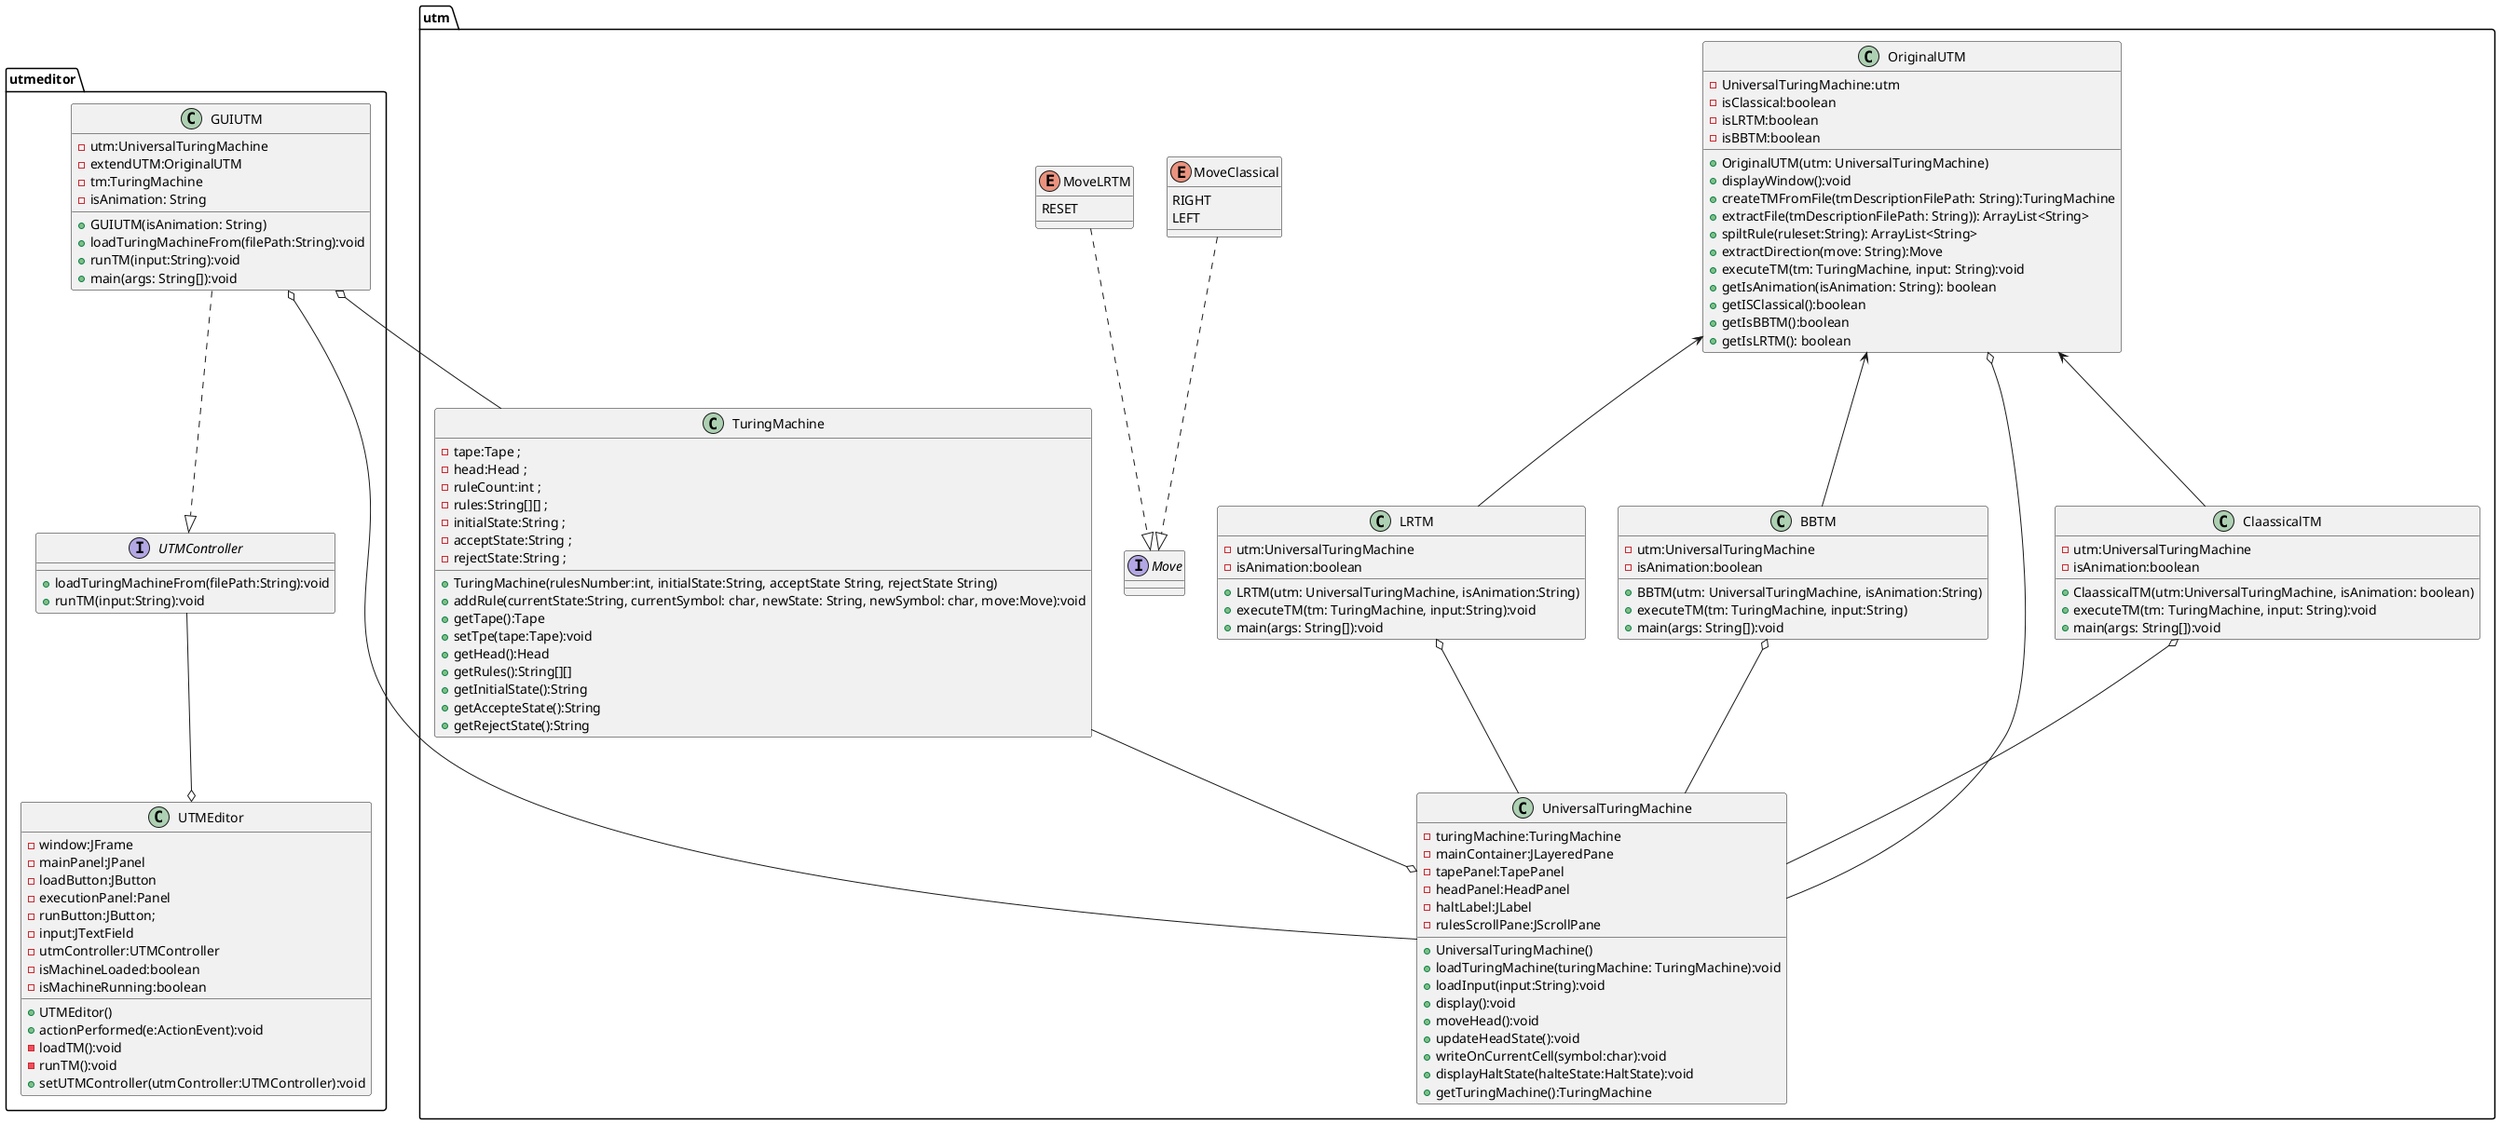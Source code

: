 @startuml
'https://plantuml.com/class-diagram

interface utm.Move{
}



class utm.UniversalTuringMachine{
-turingMachine:TuringMachine
-mainContainer:JLayeredPane
-tapePanel:TapePanel
-headPanel:HeadPanel
-haltLabel:JLabel
-rulesScrollPane:JScrollPane
+UniversalTuringMachine()
+loadTuringMachine(turingMachine: TuringMachine):void
+loadInput(input:String):void
+display():void
+moveHead():void
+updateHeadState():void
+writeOnCurrentCell(symbol:char):void
+displayHaltState(halteState:HaltState):void
+getTuringMachine():TuringMachine

}


class utm.TuringMachine{
-tape:Tape ;
-head:Head ;
-ruleCount:int ;
-rules:String[][] ;
-initialState:String ;
-acceptState:String ;
-rejectState:String ;
+TuringMachine(rulesNumber:int, initialState:String, acceptState String, rejectState String)
+addRule(currentState:String, currentSymbol: char, newState: String, newSymbol: char, move:Move):void
+getTape():Tape
+setTpe(tape:Tape):void
+getHead():Head
+getRules():String[][]
+getInitialState():String
+getAccepteState():String
+getRejectState():String
}



class utm.OriginalUTM{
-UniversalTuringMachine:utm
-isClassical:boolean
-isLRTM:boolean
-isBBTM:boolean
+OriginalUTM(utm: UniversalTuringMachine)
+displayWindow():void
+createTMFromFile(tmDescriptionFilePath: String):TuringMachine
+extractFile(tmDescriptionFilePath: String)): ArrayList<String>
+spiltRule(ruleset:String): ArrayList<String>
+extractDirection(move: String):Move
+executeTM(tm: TuringMachine, input: String):void
+getIsAnimation(isAnimation: String): boolean
+getISClassical():boolean
+getIsBBTM():boolean
+getIsLRTM(): boolean
}

class utm.ClaassicalTM {
-utm:UniversalTuringMachine
-isAnimation:boolean
+ClaassicalTM(utm:UniversalTuringMachine, isAnimation: boolean)
+executeTM(tm: TuringMachine, input: String):void
+main(args: String[]):void
}

class utm.LRTM{
-utm:UniversalTuringMachine
-isAnimation:boolean
+LRTM(utm: UniversalTuringMachine, isAnimation:String)
+executeTM(tm: TuringMachine, input:String):void
+main(args: String[]):void

}
class utm.BBTM{
-utm:UniversalTuringMachine
-isAnimation:boolean
+BBTM(utm: UniversalTuringMachine, isAnimation:String)
+executeTM(tm: TuringMachine, input:String)
+main(args: String[]):void
}

class utmeditor.UTMEditor{
-window:JFrame
-mainPanel:JPanel
-loadButton:JButton
-executionPanel:Panel
-runButton:JButton;
-input:JTextField
-utmController:UTMController
-isMachineLoaded:boolean
-isMachineRunning:boolean
+UTMEditor()
+actionPerformed(e:ActionEvent):void
-loadTM():void
-runTM():void
+setUTMController(utmController:UTMController):void
}

interface utmeditor.UTMController{
+loadTuringMachineFrom(filePath:String):void
+runTM(input:String):void
}

class utmeditor.GUIUTM{
-utm:UniversalTuringMachine
-extendUTM:OriginalUTM
-tm:TuringMachine
-isAnimation: String
+GUIUTM(isAnimation: String)
+loadTuringMachineFrom(filePath:String):void
+runTM(input:String):void
+main(args: String[]):void
}

enum utm.MoveClassical{
RIGHT
LEFT
}

enum utm.MoveLRTM{
RESET
}


utm.TuringMachine --o utm.UniversalTuringMachine
utm.ClaassicalTM o-- utm.UniversalTuringMachine
utm.LRTM o-- utm.UniversalTuringMachine
utm.BBTM o-- utm.UniversalTuringMachine
utm.OriginalUTM o-- utm.UniversalTuringMachine

utm.OriginalUTM <-- utm.ClaassicalTM
utm.OriginalUTM <-- utm.LRTM
utm.OriginalUTM <-- utm.BBTM

utmeditor.UTMController --o utmeditor.UTMEditor
utmeditor.GUIUTM ..|> utmeditor.UTMController
utmeditor.GUIUTM o-- utm.TuringMachine
utmeditor.GUIUTM o-- utm.UniversalTuringMachine

utm.MoveClassical..|>utm.Move
utm.MoveLRTM..|>utm.Move

@enduml